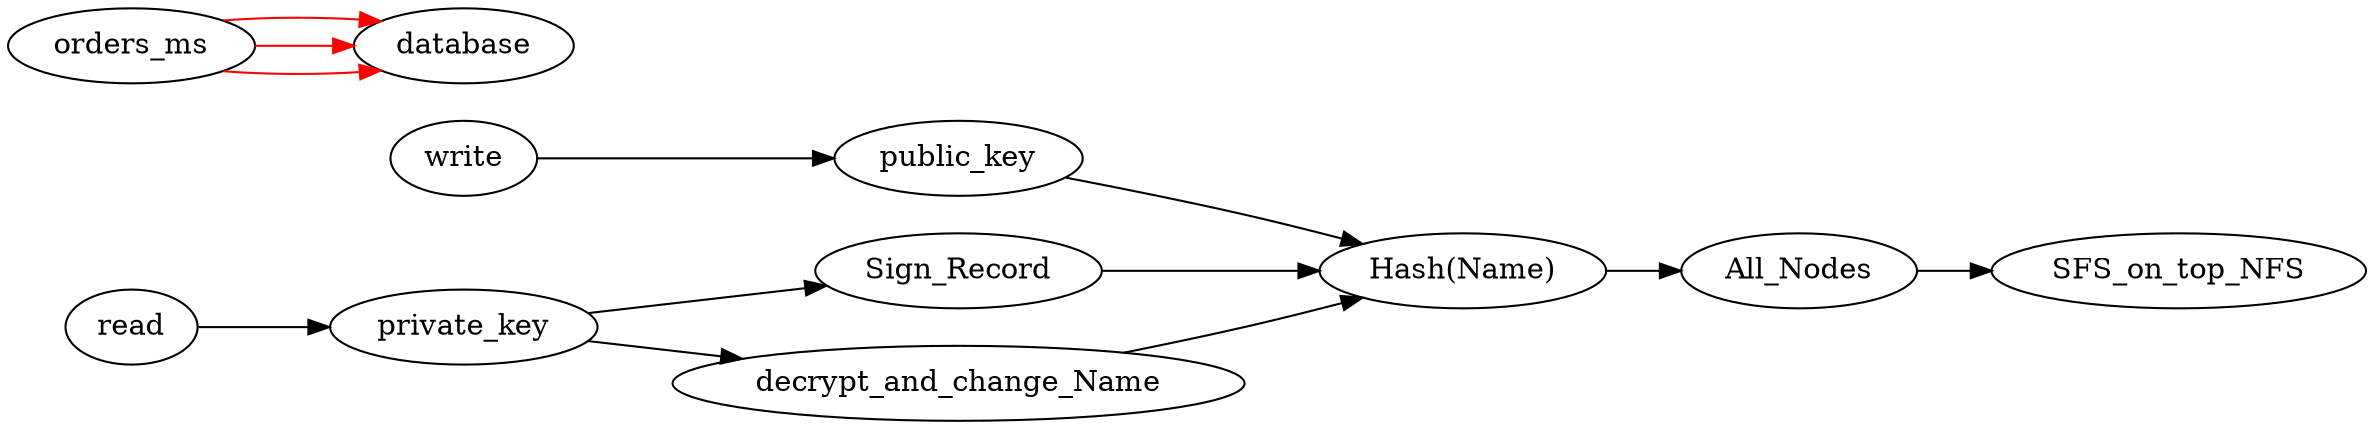 digraph ipfs {
  rankdir=LR;

  subgraph naming_ipns {

    write -> public_key;
    public_key -> "Hash(Name)";
    "Hash(Name)" -> All_Nodes;
    private_key -> Sign_Record
    Sign_Record -> "Hash(Name)";
    All_Nodes -> SFS_on_top_NFS;

    read -> private_key;
    private_key -> decrypt_and_change_Name -> "Hash(Name)";

  }

  subgraph merkledag {

  }

  subgraph exchange {
      orders_ms -> {database} [color="red"];


  }

  subgraph routing {
      orders_ms -> {database} [color="red"];


  }

  subgraph network {
      orders_ms -> {database} [color="red"];


  }

}
